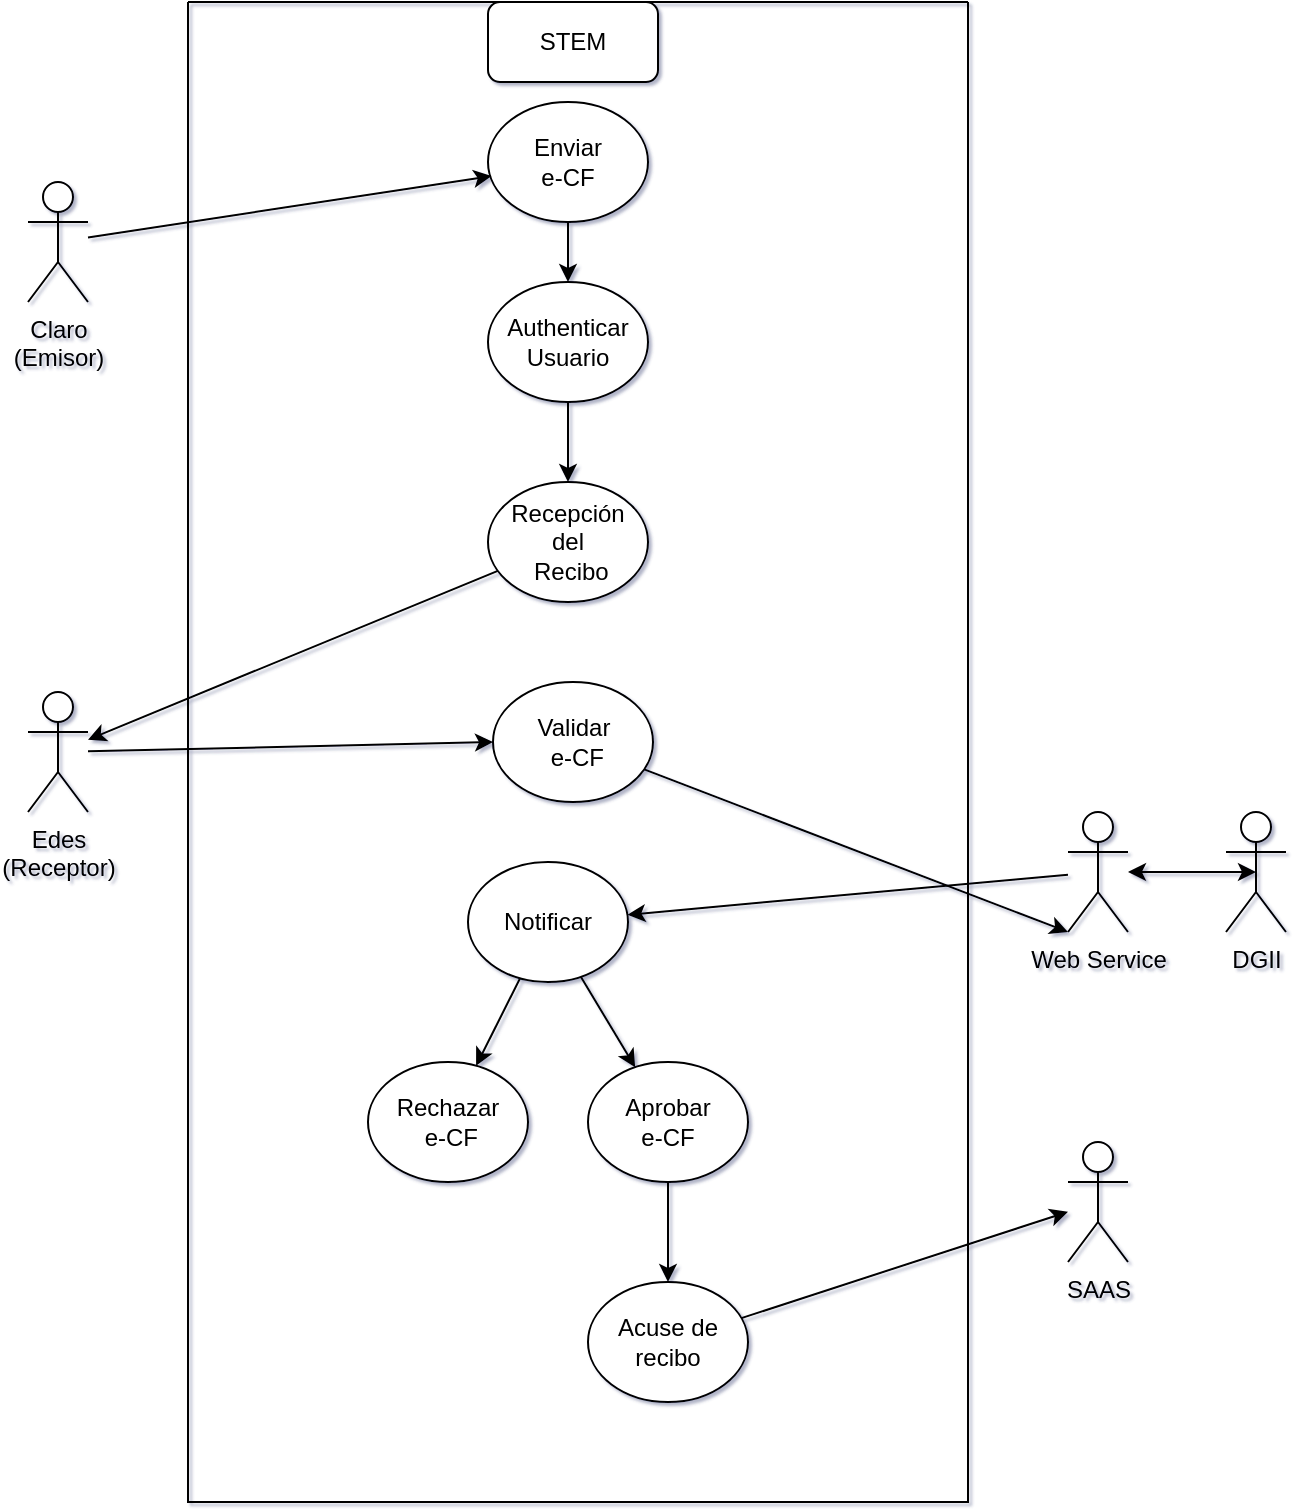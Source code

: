 <mxfile version="23.1.1" type="github">
  <diagram name="Page-1" id="IU6eEfdNdDW79UNWba-S">
    <mxGraphModel dx="1171" dy="699" grid="0" gridSize="10" guides="1" tooltips="1" connect="1" arrows="1" fold="1" page="1" pageScale="1" pageWidth="850" pageHeight="1100" background="none" math="0" shadow="1">
      <root>
        <mxCell id="0" />
        <mxCell id="1" parent="0" />
        <mxCell id="C390TdXr4XMtbFj3b1bT-2" value="Edes&lt;br&gt;(Receptor)" style="shape=umlActor;verticalLabelPosition=bottom;verticalAlign=top;html=1;outlineConnect=0;" vertex="1" parent="1">
          <mxGeometry x="120" y="345" width="30" height="60" as="geometry" />
        </mxCell>
        <mxCell id="C390TdXr4XMtbFj3b1bT-3" value="Claro&lt;br&gt;(Emisor)" style="shape=umlActor;verticalLabelPosition=bottom;verticalAlign=top;html=1;outlineConnect=0;" vertex="1" parent="1">
          <mxGeometry x="120" y="90" width="30" height="60" as="geometry" />
        </mxCell>
        <object label="Web Service&lt;br&gt;&lt;br&gt;" id="C390TdXr4XMtbFj3b1bT-15">
          <mxCell style="shape=umlActor;verticalLabelPosition=bottom;verticalAlign=top;html=1;outlineConnect=0;" vertex="1" parent="1">
            <mxGeometry x="640" y="405" width="30" height="60" as="geometry" />
          </mxCell>
        </object>
        <mxCell id="C390TdXr4XMtbFj3b1bT-22" value="" style="swimlane;startSize=0;" vertex="1" parent="1">
          <mxGeometry x="200" width="390" height="750" as="geometry">
            <mxRectangle x="320" y="150" width="50" height="40" as="alternateBounds" />
          </mxGeometry>
        </mxCell>
        <mxCell id="C390TdXr4XMtbFj3b1bT-19" value="STEM" style="rounded=1;whiteSpace=wrap;html=1;" vertex="1" parent="C390TdXr4XMtbFj3b1bT-22">
          <mxGeometry x="150" width="85" height="40" as="geometry" />
        </mxCell>
        <mxCell id="C390TdXr4XMtbFj3b1bT-18" value="Notificar" style="ellipse;whiteSpace=wrap;html=1;" vertex="1" parent="C390TdXr4XMtbFj3b1bT-22">
          <mxGeometry x="140" y="430" width="80" height="60" as="geometry" />
        </mxCell>
        <mxCell id="C390TdXr4XMtbFj3b1bT-34" style="edgeStyle=orthogonalEdgeStyle;rounded=0;orthogonalLoop=1;jettySize=auto;html=1;" edge="1" parent="C390TdXr4XMtbFj3b1bT-22" source="C390TdXr4XMtbFj3b1bT-6" target="C390TdXr4XMtbFj3b1bT-7">
          <mxGeometry relative="1" as="geometry" />
        </mxCell>
        <mxCell id="C390TdXr4XMtbFj3b1bT-6" value="Enviar &lt;br&gt;e-CF" style="ellipse;whiteSpace=wrap;html=1;" vertex="1" parent="C390TdXr4XMtbFj3b1bT-22">
          <mxGeometry x="150" y="50" width="80" height="60" as="geometry" />
        </mxCell>
        <mxCell id="C390TdXr4XMtbFj3b1bT-61" style="edgeStyle=orthogonalEdgeStyle;rounded=0;orthogonalLoop=1;jettySize=auto;html=1;entryX=0.5;entryY=0;entryDx=0;entryDy=0;" edge="1" parent="C390TdXr4XMtbFj3b1bT-22" source="C390TdXr4XMtbFj3b1bT-14" target="C390TdXr4XMtbFj3b1bT-8">
          <mxGeometry relative="1" as="geometry" />
        </mxCell>
        <mxCell id="C390TdXr4XMtbFj3b1bT-14" value="Aprobar &lt;br&gt;e-CF" style="ellipse;whiteSpace=wrap;html=1;" vertex="1" parent="C390TdXr4XMtbFj3b1bT-22">
          <mxGeometry x="200" y="530" width="80" height="60" as="geometry" />
        </mxCell>
        <mxCell id="C390TdXr4XMtbFj3b1bT-42" value="" style="edgeStyle=orthogonalEdgeStyle;rounded=0;orthogonalLoop=1;jettySize=auto;html=1;" edge="1" parent="C390TdXr4XMtbFj3b1bT-22" source="C390TdXr4XMtbFj3b1bT-7" target="C390TdXr4XMtbFj3b1bT-33">
          <mxGeometry relative="1" as="geometry" />
        </mxCell>
        <mxCell id="C390TdXr4XMtbFj3b1bT-7" value="Authenticar Usuario" style="ellipse;whiteSpace=wrap;html=1;" vertex="1" parent="C390TdXr4XMtbFj3b1bT-22">
          <mxGeometry x="150" y="140" width="80" height="60" as="geometry" />
        </mxCell>
        <mxCell id="C390TdXr4XMtbFj3b1bT-13" value="Rechazar&lt;br&gt;&amp;nbsp;e-CF" style="ellipse;whiteSpace=wrap;html=1;" vertex="1" parent="C390TdXr4XMtbFj3b1bT-22">
          <mxGeometry x="90" y="530" width="80" height="60" as="geometry" />
        </mxCell>
        <mxCell id="C390TdXr4XMtbFj3b1bT-8" value="Acuse de recibo" style="ellipse;whiteSpace=wrap;html=1;" vertex="1" parent="C390TdXr4XMtbFj3b1bT-22">
          <mxGeometry x="200" y="640" width="80" height="60" as="geometry" />
        </mxCell>
        <mxCell id="C390TdXr4XMtbFj3b1bT-33" value="Recepción&lt;br&gt;del&lt;br&gt;&amp;nbsp;Recibo" style="ellipse;whiteSpace=wrap;html=1;" vertex="1" parent="C390TdXr4XMtbFj3b1bT-22">
          <mxGeometry x="150" y="240" width="80" height="60" as="geometry" />
        </mxCell>
        <mxCell id="C390TdXr4XMtbFj3b1bT-39" value="Validar&lt;br&gt;&amp;nbsp;e-CF" style="ellipse;whiteSpace=wrap;html=1;" vertex="1" parent="C390TdXr4XMtbFj3b1bT-22">
          <mxGeometry x="152.5" y="340" width="80" height="60" as="geometry" />
        </mxCell>
        <mxCell id="C390TdXr4XMtbFj3b1bT-58" value="" style="endArrow=classic;html=1;rounded=0;" edge="1" parent="C390TdXr4XMtbFj3b1bT-22" source="C390TdXr4XMtbFj3b1bT-18" target="C390TdXr4XMtbFj3b1bT-14">
          <mxGeometry width="50" height="50" relative="1" as="geometry">
            <mxPoint x="200" y="590" as="sourcePoint" />
            <mxPoint x="250" y="540" as="targetPoint" />
          </mxGeometry>
        </mxCell>
        <mxCell id="C390TdXr4XMtbFj3b1bT-59" value="" style="endArrow=classic;html=1;rounded=0;" edge="1" parent="C390TdXr4XMtbFj3b1bT-22" source="C390TdXr4XMtbFj3b1bT-18" target="C390TdXr4XMtbFj3b1bT-13">
          <mxGeometry width="50" height="50" relative="1" as="geometry">
            <mxPoint x="200" y="590" as="sourcePoint" />
            <mxPoint x="250" y="540" as="targetPoint" />
          </mxGeometry>
        </mxCell>
        <object label="DGII&lt;br&gt;" id="C390TdXr4XMtbFj3b1bT-29">
          <mxCell style="shape=umlActor;verticalLabelPosition=bottom;verticalAlign=top;html=1;outlineConnect=0;" vertex="1" parent="1">
            <mxGeometry x="719" y="405" width="30" height="60" as="geometry" />
          </mxCell>
        </object>
        <object label="SAAS" id="C390TdXr4XMtbFj3b1bT-49">
          <mxCell style="shape=umlActor;verticalLabelPosition=bottom;verticalAlign=top;html=1;outlineConnect=0;" vertex="1" parent="1">
            <mxGeometry x="640" y="570" width="30" height="60" as="geometry" />
          </mxCell>
        </object>
        <mxCell id="C390TdXr4XMtbFj3b1bT-52" value="" style="endArrow=classic;html=1;rounded=0;entryX=0.022;entryY=0.617;entryDx=0;entryDy=0;entryPerimeter=0;" edge="1" parent="1" source="C390TdXr4XMtbFj3b1bT-3" target="C390TdXr4XMtbFj3b1bT-6">
          <mxGeometry width="50" height="50" relative="1" as="geometry">
            <mxPoint x="220" y="160" as="sourcePoint" />
            <mxPoint x="270" y="110" as="targetPoint" />
          </mxGeometry>
        </mxCell>
        <mxCell id="C390TdXr4XMtbFj3b1bT-53" value="" style="endArrow=classic;html=1;rounded=0;" edge="1" parent="1" source="C390TdXr4XMtbFj3b1bT-33" target="C390TdXr4XMtbFj3b1bT-2">
          <mxGeometry width="50" height="50" relative="1" as="geometry">
            <mxPoint x="150" y="272" as="sourcePoint" />
            <mxPoint x="347" y="288" as="targetPoint" />
          </mxGeometry>
        </mxCell>
        <mxCell id="C390TdXr4XMtbFj3b1bT-54" value="" style="endArrow=classic;html=1;rounded=0;entryX=0;entryY=0.5;entryDx=0;entryDy=0;" edge="1" parent="1" source="C390TdXr4XMtbFj3b1bT-2" target="C390TdXr4XMtbFj3b1bT-39">
          <mxGeometry width="50" height="50" relative="1" as="geometry">
            <mxPoint x="123" y="397" as="sourcePoint" />
            <mxPoint x="320" y="413" as="targetPoint" />
          </mxGeometry>
        </mxCell>
        <mxCell id="C390TdXr4XMtbFj3b1bT-55" value="" style="endArrow=classic;html=1;rounded=0;entryX=0;entryY=1;entryDx=0;entryDy=0;entryPerimeter=0;" edge="1" parent="1" source="C390TdXr4XMtbFj3b1bT-39" target="C390TdXr4XMtbFj3b1bT-15">
          <mxGeometry width="50" height="50" relative="1" as="geometry">
            <mxPoint x="400" y="520" as="sourcePoint" />
            <mxPoint x="450" y="470" as="targetPoint" />
          </mxGeometry>
        </mxCell>
        <mxCell id="C390TdXr4XMtbFj3b1bT-56" value="" style="endArrow=classic;startArrow=classic;html=1;rounded=0;entryX=0.5;entryY=0.5;entryDx=0;entryDy=0;entryPerimeter=0;" edge="1" parent="1" source="C390TdXr4XMtbFj3b1bT-15" target="C390TdXr4XMtbFj3b1bT-29">
          <mxGeometry width="50" height="50" relative="1" as="geometry">
            <mxPoint x="400" y="320" as="sourcePoint" />
            <mxPoint x="450" y="270" as="targetPoint" />
          </mxGeometry>
        </mxCell>
        <mxCell id="C390TdXr4XMtbFj3b1bT-57" value="" style="endArrow=classic;html=1;rounded=0;" edge="1" parent="1" source="C390TdXr4XMtbFj3b1bT-15" target="C390TdXr4XMtbFj3b1bT-18">
          <mxGeometry width="50" height="50" relative="1" as="geometry">
            <mxPoint x="400" y="520" as="sourcePoint" />
            <mxPoint x="450" y="470" as="targetPoint" />
          </mxGeometry>
        </mxCell>
        <mxCell id="C390TdXr4XMtbFj3b1bT-60" value="" style="endArrow=classic;html=1;rounded=0;" edge="1" parent="1" source="C390TdXr4XMtbFj3b1bT-8" target="C390TdXr4XMtbFj3b1bT-49">
          <mxGeometry width="50" height="50" relative="1" as="geometry">
            <mxPoint x="400" y="720" as="sourcePoint" />
            <mxPoint x="450" y="670" as="targetPoint" />
          </mxGeometry>
        </mxCell>
      </root>
    </mxGraphModel>
  </diagram>
</mxfile>
